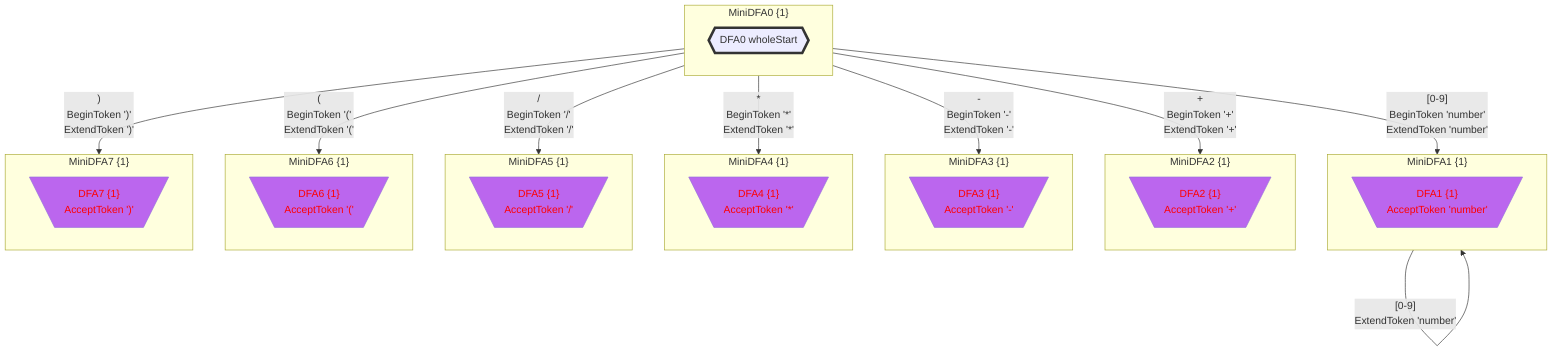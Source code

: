 flowchart
classDef c0001 color:#FF0000;
classDef c0010 stroke-dasharray: 10 10;
classDef c0011 stroke-dasharray: 10 10,color:#FF0000;
classDef c0100 fill:#BB66EE;
classDef c0101 fill:#BB66EE,color:#FF0000;
classDef c0110 fill:#BB66EE,stroke-dasharray: 10 10;
classDef c0111 fill:#BB66EE,stroke-dasharray: 10 10,color:#FF0000;
classDef c1000 stroke:#333,stroke-width:4px;
classDef c1001 stroke:#333,stroke-width:4px,color:#FF0000;
classDef c1010 stroke:#333,stroke-width:4px,stroke-dasharray: 10 10;
classDef c1011 stroke:#333,stroke-width:4px,stroke-dasharray: 10 10,color:#FF0000;
classDef c1100 stroke:#333,stroke-width:4px,fill:#BB66EE;
classDef c1101 stroke:#333,stroke-width:4px,fill:#BB66EE,color:#FF0000;
classDef c1110 stroke:#333,stroke-width:4px,fill:#BB66EE,stroke-dasharray: 10 10;
classDef c1111 stroke:#333,stroke-width:4px,fill:#BB66EE,stroke-dasharray: 10 10,color:#FF0000;
subgraph MiniDFA0_-1091152074["MiniDFA0 {1}"]
DFA0_1371898302_0{{"DFA0 wholeStart"}}
class DFA0_1371898302_0 c1000;
end
class MiniDFA0_-1091152074 c1000;
subgraph MiniDFA1_-535935755["MiniDFA1 {1}"]
DFA1_736285203_1[\"DFA1 {1}
AcceptToken 'number'"/]
class DFA1_736285203_1 c0101;
end
class MiniDFA1_-535935755 c0101;
subgraph MiniDFA2_1414120990["MiniDFA2 {1}"]
DFA2_24116860_2[\"DFA2 {1}
AcceptToken '+'"/]
class DFA2_24116860_2 c0101;
end
class MiniDFA2_1414120990 c0101;
subgraph MiniDFA3_43568831["MiniDFA3 {1}"]
DFA3_1215392932_3[\"DFA3 {1}
AcceptToken '-'"/]
class DFA3_1215392932_3 c0101;
end
class MiniDFA3_43568831 c0101;
subgraph MiniDFA4_1354508476["MiniDFA4 {1}"]
DFA4_-740876899_4[\"DFA4 {1}
AcceptToken '*'"/]
class DFA4_-740876899_4 c0101;
end
class MiniDFA4_1354508476 c0101;
subgraph MiniDFA5_1421150537["MiniDFA5 {1}"]
DFA5_-2132989191_5[\"DFA5 {1}
AcceptToken '/'"/]
class DFA5_-2132989191_5 c0101;
end
class MiniDFA5_1421150537 c0101;
subgraph MiniDFA6_481334329["MiniDFA6 {1}"]
DFA6_-489194620_6[\"DFA6 {1}
AcceptToken '('"/]
class DFA6_-489194620_6 c0101;
end
class MiniDFA6_481334329 c0101;
subgraph MiniDFA7_1635294136["MiniDFA7 {1}"]
DFA7_431494236_7[\"DFA7 {1}
AcceptToken ')'"/]
class DFA7_431494236_7 c0101;
end
class MiniDFA7_1635294136 c0101;
MiniDFA0_-1091152074 -->|"[0-9]
BeginToken 'number'
ExtendToken 'number'"|MiniDFA1_-535935755
MiniDFA0_-1091152074 -->|"+
BeginToken '+'
ExtendToken '+'"|MiniDFA2_1414120990
MiniDFA0_-1091152074 -->|"-
BeginToken '-'
ExtendToken '-'"|MiniDFA3_43568831
MiniDFA0_-1091152074 -->|"*
BeginToken '*'
ExtendToken '*'"|MiniDFA4_1354508476
MiniDFA0_-1091152074 -->|"/
BeginToken '/'
ExtendToken '/'"|MiniDFA5_1421150537
MiniDFA0_-1091152074 -->|"(
BeginToken '('
ExtendToken '('"|MiniDFA6_481334329
MiniDFA0_-1091152074 -->|")
BeginToken ')'
ExtendToken ')'"|MiniDFA7_1635294136
MiniDFA1_-535935755 -->|"[0-9]
ExtendToken 'number'"|MiniDFA1_-535935755